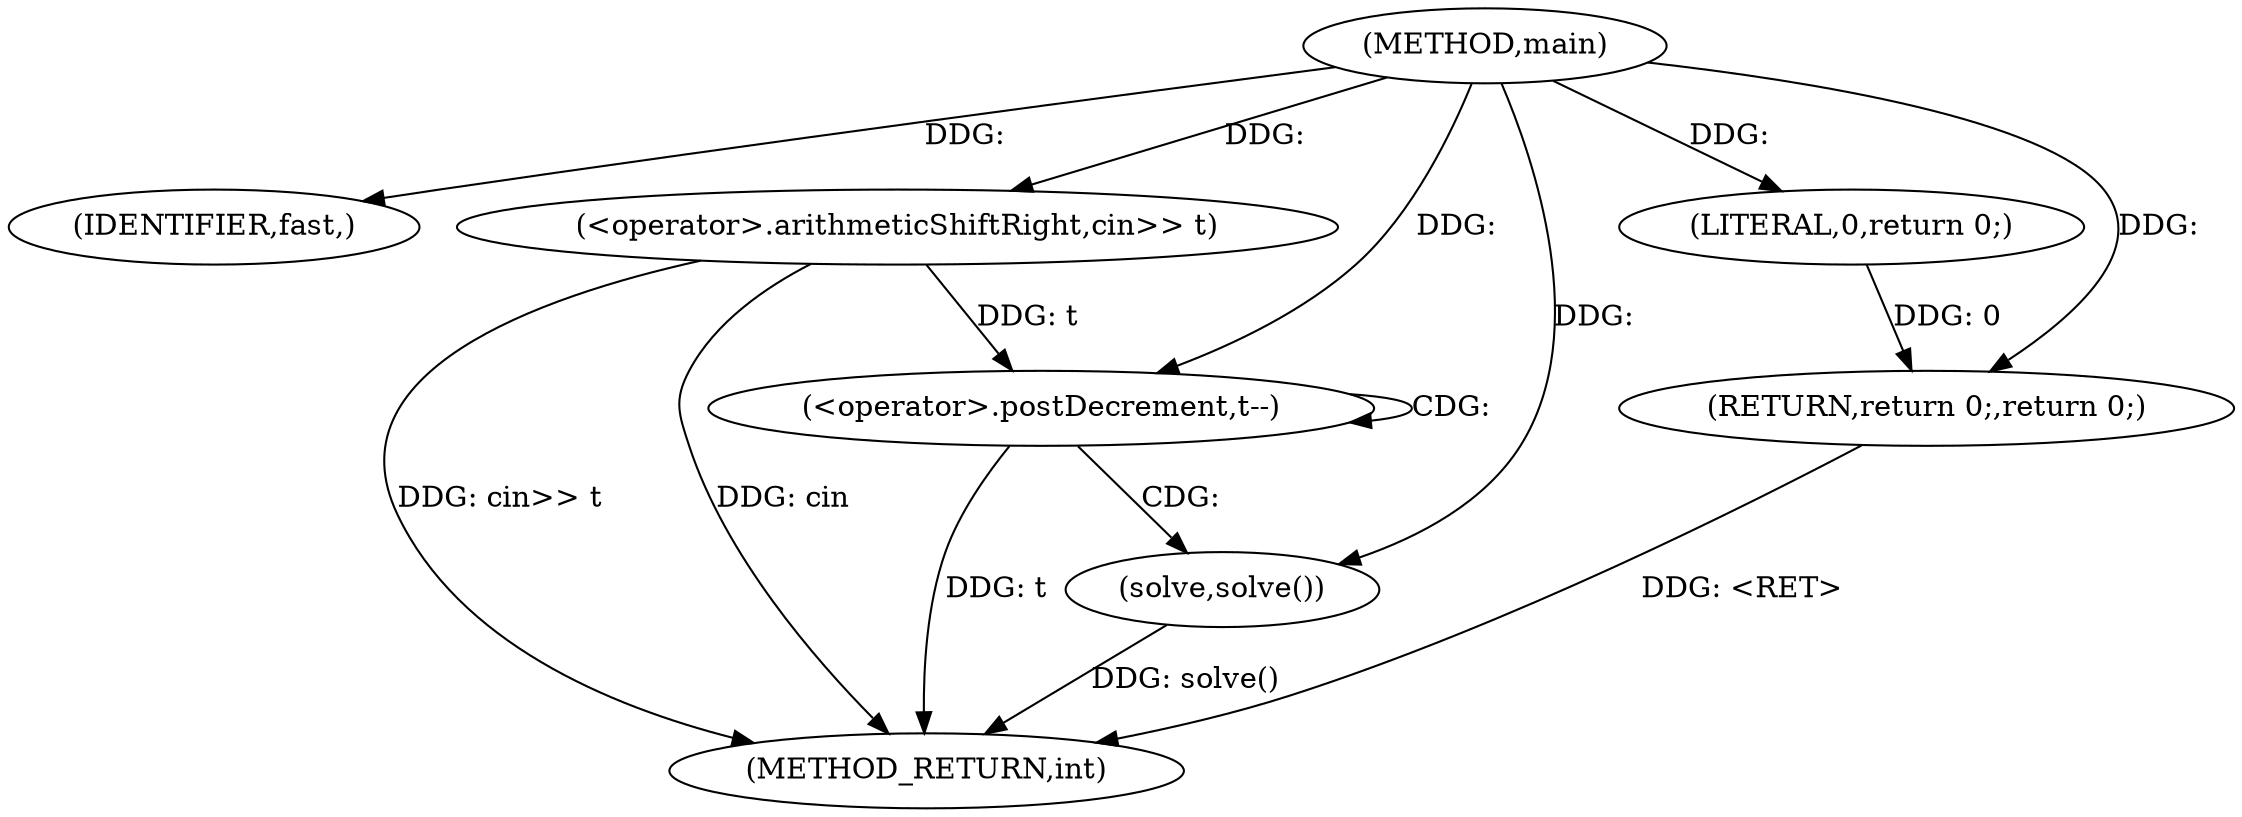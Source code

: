 digraph "main" {  
"1000443" [label = "(METHOD,main)" ]
"1000457" [label = "(METHOD_RETURN,int)" ]
"1000445" [label = "(IDENTIFIER,fast,)" ]
"1000447" [label = "(<operator>.arithmeticShiftRight,cin>> t)" ]
"1000455" [label = "(RETURN,return 0;,return 0;)" ]
"1000451" [label = "(<operator>.postDecrement,t--)" ]
"1000456" [label = "(LITERAL,0,return 0;)" ]
"1000454" [label = "(solve,solve())" ]
  "1000455" -> "1000457"  [ label = "DDG: <RET>"] 
  "1000447" -> "1000457"  [ label = "DDG: cin>> t"] 
  "1000451" -> "1000457"  [ label = "DDG: t"] 
  "1000454" -> "1000457"  [ label = "DDG: solve()"] 
  "1000447" -> "1000457"  [ label = "DDG: cin"] 
  "1000443" -> "1000445"  [ label = "DDG: "] 
  "1000456" -> "1000455"  [ label = "DDG: 0"] 
  "1000443" -> "1000455"  [ label = "DDG: "] 
  "1000443" -> "1000447"  [ label = "DDG: "] 
  "1000443" -> "1000456"  [ label = "DDG: "] 
  "1000447" -> "1000451"  [ label = "DDG: t"] 
  "1000443" -> "1000451"  [ label = "DDG: "] 
  "1000443" -> "1000454"  [ label = "DDG: "] 
  "1000451" -> "1000451"  [ label = "CDG: "] 
  "1000451" -> "1000454"  [ label = "CDG: "] 
}
